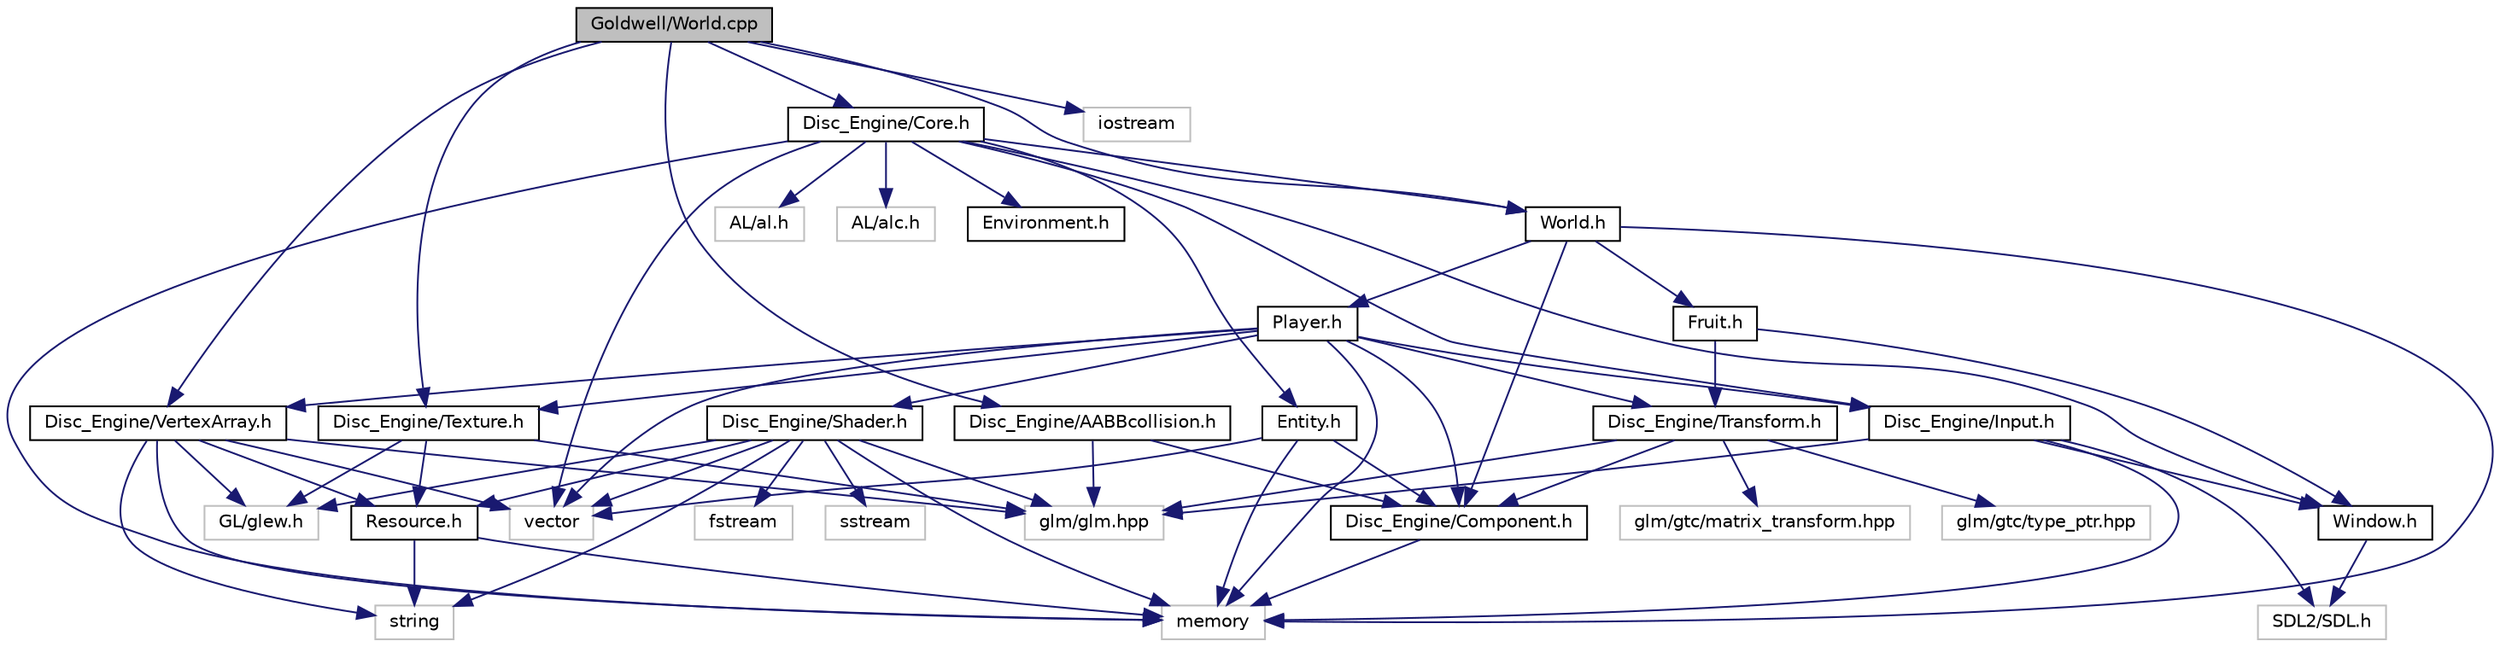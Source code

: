 digraph "Goldwell/World.cpp"
{
  edge [fontname="Helvetica",fontsize="10",labelfontname="Helvetica",labelfontsize="10"];
  node [fontname="Helvetica",fontsize="10",shape=record];
  Node0 [label="Goldwell/World.cpp",height=0.2,width=0.4,color="black", fillcolor="grey75", style="filled", fontcolor="black"];
  Node0 -> Node1 [color="midnightblue",fontsize="10",style="solid"];
  Node1 [label="World.h",height=0.2,width=0.4,color="black", fillcolor="white", style="filled",URL="$_world_8h.html"];
  Node1 -> Node2 [color="midnightblue",fontsize="10",style="solid"];
  Node2 [label="Disc_Engine/Component.h",height=0.2,width=0.4,color="black", fillcolor="white", style="filled",URL="$_component_8h.html"];
  Node2 -> Node3 [color="midnightblue",fontsize="10",style="solid"];
  Node3 [label="memory",height=0.2,width=0.4,color="grey75", fillcolor="white", style="filled"];
  Node1 -> Node4 [color="midnightblue",fontsize="10",style="solid"];
  Node4 [label="Player.h",height=0.2,width=0.4,color="black", fillcolor="white", style="filled",URL="$_player_8h.html"];
  Node4 -> Node5 [color="midnightblue",fontsize="10",style="solid"];
  Node5 [label="Disc_Engine/VertexArray.h",height=0.2,width=0.4,color="black", fillcolor="white", style="filled",URL="$_vertex_array_8h.html"];
  Node5 -> Node6 [color="midnightblue",fontsize="10",style="solid"];
  Node6 [label="Resource.h",height=0.2,width=0.4,color="black", fillcolor="white", style="filled",URL="$_resource_8h.html"];
  Node6 -> Node3 [color="midnightblue",fontsize="10",style="solid"];
  Node6 -> Node7 [color="midnightblue",fontsize="10",style="solid"];
  Node7 [label="string",height=0.2,width=0.4,color="grey75", fillcolor="white", style="filled"];
  Node5 -> Node8 [color="midnightblue",fontsize="10",style="solid"];
  Node8 [label="GL/glew.h",height=0.2,width=0.4,color="grey75", fillcolor="white", style="filled"];
  Node5 -> Node9 [color="midnightblue",fontsize="10",style="solid"];
  Node9 [label="glm/glm.hpp",height=0.2,width=0.4,color="grey75", fillcolor="white", style="filled"];
  Node5 -> Node10 [color="midnightblue",fontsize="10",style="solid"];
  Node10 [label="vector",height=0.2,width=0.4,color="grey75", fillcolor="white", style="filled"];
  Node5 -> Node7 [color="midnightblue",fontsize="10",style="solid"];
  Node5 -> Node3 [color="midnightblue",fontsize="10",style="solid"];
  Node4 -> Node11 [color="midnightblue",fontsize="10",style="solid"];
  Node11 [label="Disc_Engine/Texture.h",height=0.2,width=0.4,color="black", fillcolor="white", style="filled",URL="$_texture_8h.html"];
  Node11 -> Node6 [color="midnightblue",fontsize="10",style="solid"];
  Node11 -> Node8 [color="midnightblue",fontsize="10",style="solid"];
  Node11 -> Node9 [color="midnightblue",fontsize="10",style="solid"];
  Node4 -> Node12 [color="midnightblue",fontsize="10",style="solid"];
  Node12 [label="Disc_Engine/Shader.h",height=0.2,width=0.4,color="black", fillcolor="white", style="filled",URL="$_shader_8h.html"];
  Node12 -> Node6 [color="midnightblue",fontsize="10",style="solid"];
  Node12 -> Node7 [color="midnightblue",fontsize="10",style="solid"];
  Node12 -> Node13 [color="midnightblue",fontsize="10",style="solid"];
  Node13 [label="fstream",height=0.2,width=0.4,color="grey75", fillcolor="white", style="filled"];
  Node12 -> Node14 [color="midnightblue",fontsize="10",style="solid"];
  Node14 [label="sstream",height=0.2,width=0.4,color="grey75", fillcolor="white", style="filled"];
  Node12 -> Node3 [color="midnightblue",fontsize="10",style="solid"];
  Node12 -> Node10 [color="midnightblue",fontsize="10",style="solid"];
  Node12 -> Node8 [color="midnightblue",fontsize="10",style="solid"];
  Node12 -> Node9 [color="midnightblue",fontsize="10",style="solid"];
  Node4 -> Node15 [color="midnightblue",fontsize="10",style="solid"];
  Node15 [label="Disc_Engine/Input.h",height=0.2,width=0.4,color="black", fillcolor="white", style="filled",URL="$_input_8h.html"];
  Node15 -> Node16 [color="midnightblue",fontsize="10",style="solid"];
  Node16 [label="Window.h",height=0.2,width=0.4,color="black", fillcolor="white", style="filled",URL="$_window_8h.html"];
  Node16 -> Node17 [color="midnightblue",fontsize="10",style="solid"];
  Node17 [label="SDL2/SDL.h",height=0.2,width=0.4,color="grey75", fillcolor="white", style="filled"];
  Node15 -> Node17 [color="midnightblue",fontsize="10",style="solid"];
  Node15 -> Node3 [color="midnightblue",fontsize="10",style="solid"];
  Node15 -> Node9 [color="midnightblue",fontsize="10",style="solid"];
  Node4 -> Node18 [color="midnightblue",fontsize="10",style="solid"];
  Node18 [label="Disc_Engine/Transform.h",height=0.2,width=0.4,color="black", fillcolor="white", style="filled",URL="$_transform_8h.html"];
  Node18 -> Node9 [color="midnightblue",fontsize="10",style="solid"];
  Node18 -> Node19 [color="midnightblue",fontsize="10",style="solid"];
  Node19 [label="glm/gtc/matrix_transform.hpp",height=0.2,width=0.4,color="grey75", fillcolor="white", style="filled"];
  Node18 -> Node20 [color="midnightblue",fontsize="10",style="solid"];
  Node20 [label="glm/gtc/type_ptr.hpp",height=0.2,width=0.4,color="grey75", fillcolor="white", style="filled"];
  Node18 -> Node2 [color="midnightblue",fontsize="10",style="solid"];
  Node4 -> Node2 [color="midnightblue",fontsize="10",style="solid"];
  Node4 -> Node10 [color="midnightblue",fontsize="10",style="solid"];
  Node4 -> Node3 [color="midnightblue",fontsize="10",style="solid"];
  Node1 -> Node21 [color="midnightblue",fontsize="10",style="solid"];
  Node21 [label="Fruit.h",height=0.2,width=0.4,color="black", fillcolor="white", style="filled",URL="$_fruit_8h.html"];
  Node21 -> Node18 [color="midnightblue",fontsize="10",style="solid"];
  Node21 -> Node16 [color="midnightblue",fontsize="10",style="solid"];
  Node1 -> Node3 [color="midnightblue",fontsize="10",style="solid"];
  Node0 -> Node22 [color="midnightblue",fontsize="10",style="solid"];
  Node22 [label="Disc_Engine/Core.h",height=0.2,width=0.4,color="black", fillcolor="white", style="filled",URL="$_core_8h.html"];
  Node22 -> Node23 [color="midnightblue",fontsize="10",style="solid"];
  Node23 [label="AL/al.h",height=0.2,width=0.4,color="grey75", fillcolor="white", style="filled"];
  Node22 -> Node24 [color="midnightblue",fontsize="10",style="solid"];
  Node24 [label="AL/alc.h",height=0.2,width=0.4,color="grey75", fillcolor="white", style="filled"];
  Node22 -> Node3 [color="midnightblue",fontsize="10",style="solid"];
  Node22 -> Node10 [color="midnightblue",fontsize="10",style="solid"];
  Node22 -> Node25 [color="midnightblue",fontsize="10",style="solid"];
  Node25 [label="Entity.h",height=0.2,width=0.4,color="black", fillcolor="white", style="filled",URL="$_entity_8h.html"];
  Node25 -> Node2 [color="midnightblue",fontsize="10",style="solid"];
  Node25 -> Node3 [color="midnightblue",fontsize="10",style="solid"];
  Node25 -> Node10 [color="midnightblue",fontsize="10",style="solid"];
  Node22 -> Node26 [color="midnightblue",fontsize="10",style="solid"];
  Node26 [label="Environment.h",height=0.2,width=0.4,color="black", fillcolor="white", style="filled",URL="$_environment_8h.html"];
  Node22 -> Node15 [color="midnightblue",fontsize="10",style="solid"];
  Node22 -> Node16 [color="midnightblue",fontsize="10",style="solid"];
  Node22 -> Node1 [color="midnightblue",fontsize="10",style="solid"];
  Node0 -> Node5 [color="midnightblue",fontsize="10",style="solid"];
  Node0 -> Node11 [color="midnightblue",fontsize="10",style="solid"];
  Node0 -> Node27 [color="midnightblue",fontsize="10",style="solid"];
  Node27 [label="Disc_Engine/AABBcollision.h",height=0.2,width=0.4,color="black", fillcolor="white", style="filled",URL="$_a_a_b_bcollision_8h.html"];
  Node27 -> Node2 [color="midnightblue",fontsize="10",style="solid"];
  Node27 -> Node9 [color="midnightblue",fontsize="10",style="solid"];
  Node0 -> Node28 [color="midnightblue",fontsize="10",style="solid"];
  Node28 [label="iostream",height=0.2,width=0.4,color="grey75", fillcolor="white", style="filled"];
}
